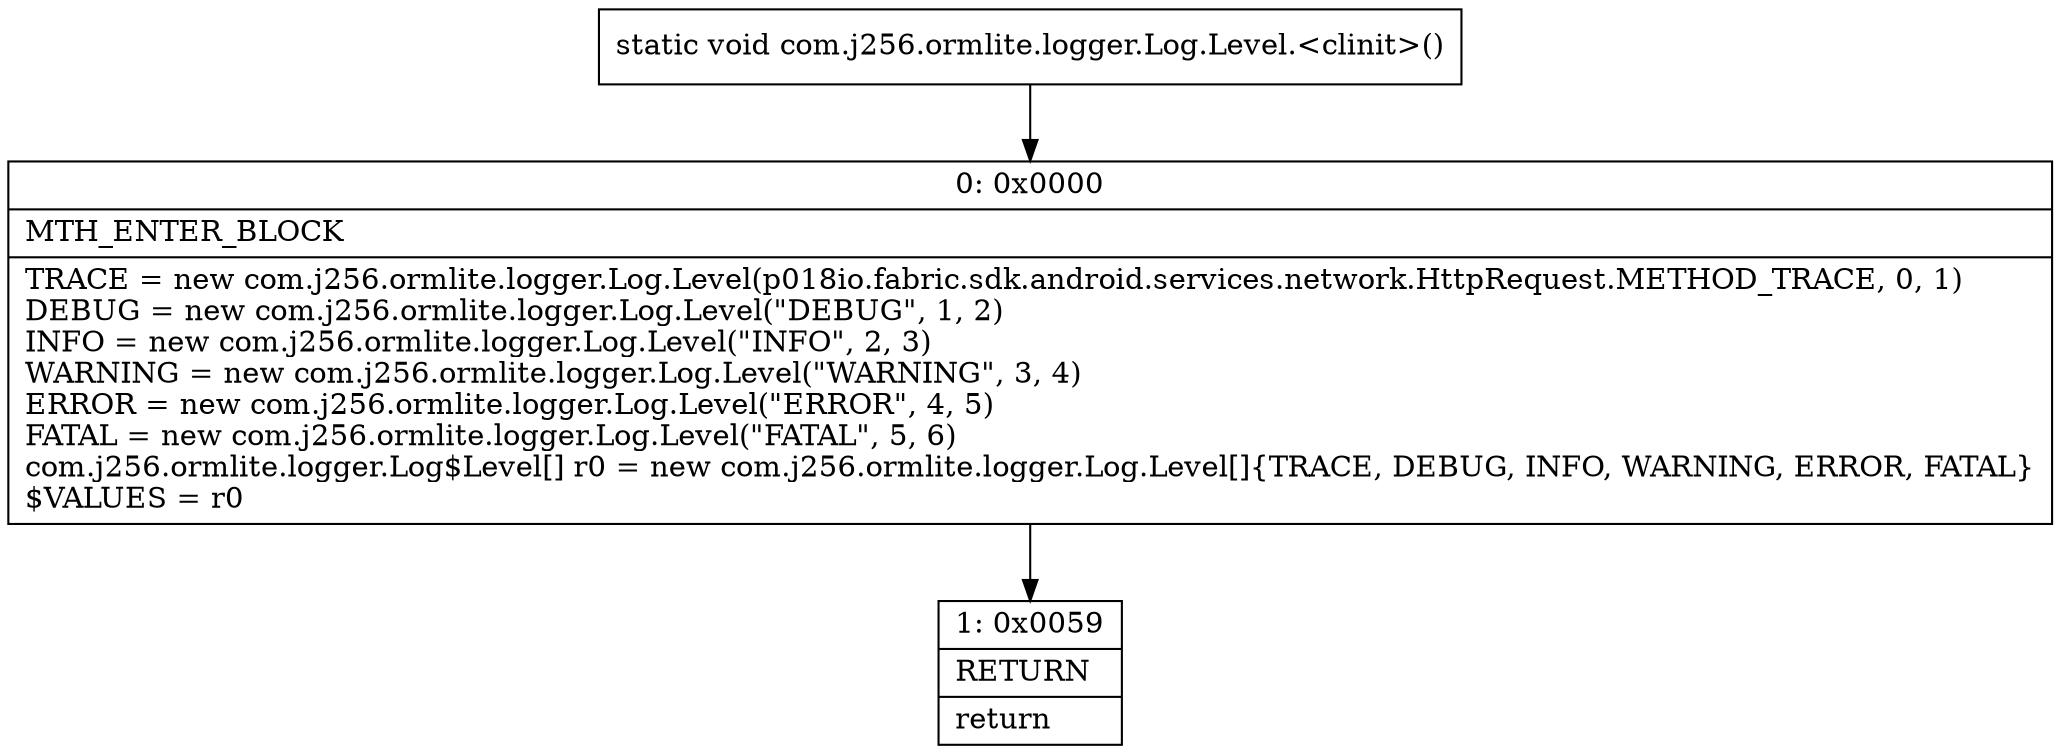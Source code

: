 digraph "CFG forcom.j256.ormlite.logger.Log.Level.\<clinit\>()V" {
Node_0 [shape=record,label="{0\:\ 0x0000|MTH_ENTER_BLOCK\l|TRACE = new com.j256.ormlite.logger.Log.Level(p018io.fabric.sdk.android.services.network.HttpRequest.METHOD_TRACE, 0, 1)\lDEBUG = new com.j256.ormlite.logger.Log.Level(\"DEBUG\", 1, 2)\lINFO = new com.j256.ormlite.logger.Log.Level(\"INFO\", 2, 3)\lWARNING = new com.j256.ormlite.logger.Log.Level(\"WARNING\", 3, 4)\lERROR = new com.j256.ormlite.logger.Log.Level(\"ERROR\", 4, 5)\lFATAL = new com.j256.ormlite.logger.Log.Level(\"FATAL\", 5, 6)\lcom.j256.ormlite.logger.Log$Level[] r0 = new com.j256.ormlite.logger.Log.Level[]\{TRACE, DEBUG, INFO, WARNING, ERROR, FATAL\}\l$VALUES = r0\l}"];
Node_1 [shape=record,label="{1\:\ 0x0059|RETURN\l|return\l}"];
MethodNode[shape=record,label="{static void com.j256.ormlite.logger.Log.Level.\<clinit\>() }"];
MethodNode -> Node_0;
Node_0 -> Node_1;
}

